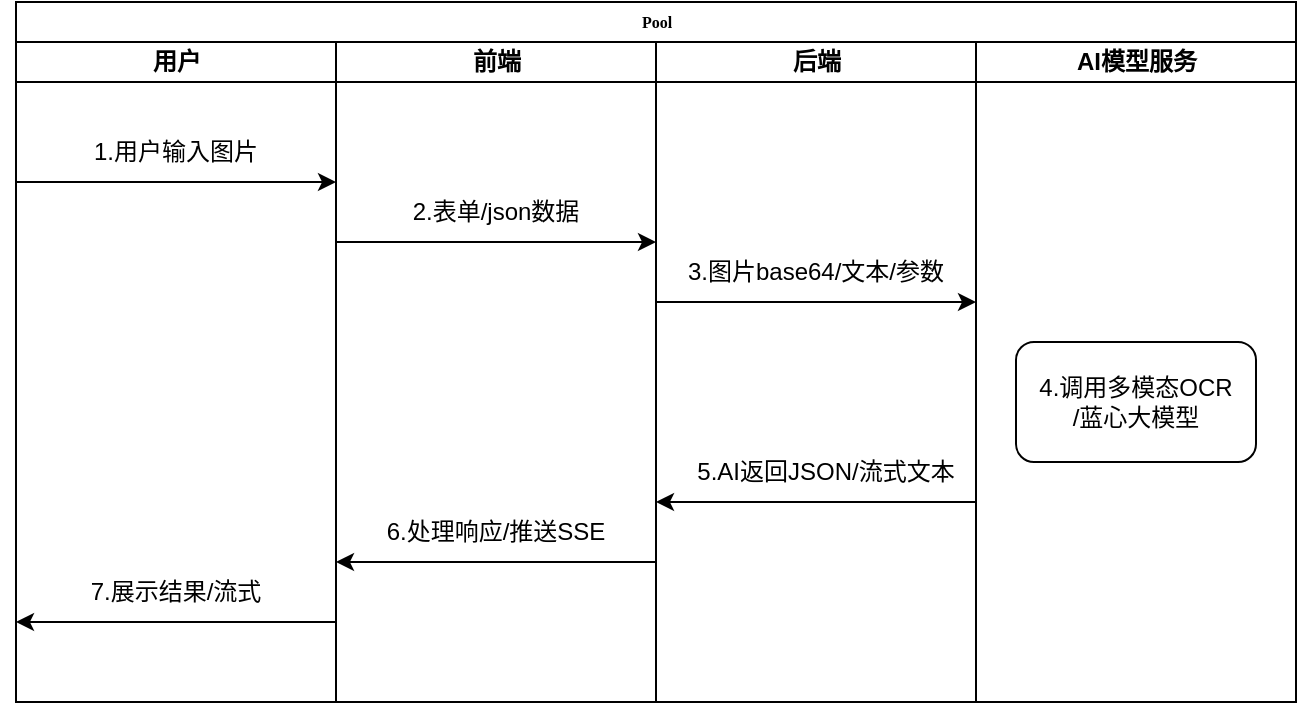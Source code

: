 <mxfile version="26.2.15">
  <diagram name="Page-1" id="74e2e168-ea6b-b213-b513-2b3c1d86103e">
    <mxGraphModel dx="1165" dy="671" grid="1" gridSize="10" guides="1" tooltips="1" connect="1" arrows="1" fold="1" page="1" pageScale="1" pageWidth="1100" pageHeight="850" background="none" math="0" shadow="0">
      <root>
        <mxCell id="0" />
        <mxCell id="1" parent="0" />
        <mxCell id="77e6c97f196da883-1" value="Pool" style="swimlane;html=1;childLayout=stackLayout;startSize=20;rounded=0;shadow=0;labelBackgroundColor=none;strokeWidth=1;fontFamily=Verdana;fontSize=8;align=center;" parent="1" vertex="1">
          <mxGeometry x="230" y="190" width="640" height="350" as="geometry" />
        </mxCell>
        <mxCell id="77e6c97f196da883-2" value="用户" style="swimlane;html=1;startSize=20;" parent="77e6c97f196da883-1" vertex="1">
          <mxGeometry y="20" width="160" height="330" as="geometry" />
        </mxCell>
        <mxCell id="W4Wita97qa8U8lt0EN9I-2" value="" style="endArrow=classic;html=1;rounded=0;" edge="1" parent="77e6c97f196da883-2">
          <mxGeometry width="50" height="50" relative="1" as="geometry">
            <mxPoint y="70" as="sourcePoint" />
            <mxPoint x="160" y="70" as="targetPoint" />
          </mxGeometry>
        </mxCell>
        <mxCell id="W4Wita97qa8U8lt0EN9I-3" value="1.用户输入图片" style="text;html=1;align=center;verticalAlign=middle;whiteSpace=wrap;rounded=0;" vertex="1" parent="77e6c97f196da883-2">
          <mxGeometry x="30" y="40" width="100" height="30" as="geometry" />
        </mxCell>
        <mxCell id="W4Wita97qa8U8lt0EN9I-12" value="" style="endArrow=classic;html=1;rounded=0;" edge="1" parent="77e6c97f196da883-2">
          <mxGeometry width="50" height="50" relative="1" as="geometry">
            <mxPoint x="160" y="290" as="sourcePoint" />
            <mxPoint y="290" as="targetPoint" />
          </mxGeometry>
        </mxCell>
        <mxCell id="W4Wita97qa8U8lt0EN9I-16" value="7.展示结果/流式" style="text;html=1;align=center;verticalAlign=middle;whiteSpace=wrap;rounded=0;" vertex="1" parent="77e6c97f196da883-2">
          <mxGeometry x="20" y="260" width="120" height="30" as="geometry" />
        </mxCell>
        <mxCell id="77e6c97f196da883-3" value="前端" style="swimlane;html=1;startSize=20;" parent="77e6c97f196da883-1" vertex="1">
          <mxGeometry x="160" y="20" width="160" height="330" as="geometry" />
        </mxCell>
        <mxCell id="W4Wita97qa8U8lt0EN9I-4" value="" style="endArrow=classic;html=1;rounded=0;" edge="1" parent="77e6c97f196da883-3">
          <mxGeometry width="50" height="50" relative="1" as="geometry">
            <mxPoint y="100" as="sourcePoint" />
            <mxPoint x="160" y="100" as="targetPoint" />
          </mxGeometry>
        </mxCell>
        <mxCell id="W4Wita97qa8U8lt0EN9I-5" value="2.表单/json数据" style="text;html=1;align=center;verticalAlign=middle;whiteSpace=wrap;rounded=0;" vertex="1" parent="77e6c97f196da883-3">
          <mxGeometry x="30" y="70" width="100" height="30" as="geometry" />
        </mxCell>
        <mxCell id="W4Wita97qa8U8lt0EN9I-11" value="" style="endArrow=classic;html=1;rounded=0;" edge="1" parent="77e6c97f196da883-3">
          <mxGeometry width="50" height="50" relative="1" as="geometry">
            <mxPoint x="160" y="260" as="sourcePoint" />
            <mxPoint y="260" as="targetPoint" />
          </mxGeometry>
        </mxCell>
        <mxCell id="W4Wita97qa8U8lt0EN9I-15" value="6.处理响应/推送SSE" style="text;html=1;align=center;verticalAlign=middle;whiteSpace=wrap;rounded=0;" vertex="1" parent="77e6c97f196da883-3">
          <mxGeometry x="20" y="230" width="120" height="30" as="geometry" />
        </mxCell>
        <mxCell id="77e6c97f196da883-4" value="后端" style="swimlane;html=1;startSize=20;" parent="77e6c97f196da883-1" vertex="1">
          <mxGeometry x="320" y="20" width="160" height="330" as="geometry" />
        </mxCell>
        <mxCell id="W4Wita97qa8U8lt0EN9I-6" value="" style="endArrow=classic;html=1;rounded=0;" edge="1" parent="77e6c97f196da883-4">
          <mxGeometry width="50" height="50" relative="1" as="geometry">
            <mxPoint y="130" as="sourcePoint" />
            <mxPoint x="160" y="130" as="targetPoint" />
          </mxGeometry>
        </mxCell>
        <mxCell id="W4Wita97qa8U8lt0EN9I-7" value="3.图片base64/文本/参数" style="text;html=1;align=center;verticalAlign=middle;whiteSpace=wrap;rounded=0;" vertex="1" parent="77e6c97f196da883-4">
          <mxGeometry x="10" y="100" width="140" height="30" as="geometry" />
        </mxCell>
        <mxCell id="W4Wita97qa8U8lt0EN9I-10" value="" style="endArrow=classic;html=1;rounded=0;" edge="1" parent="77e6c97f196da883-4">
          <mxGeometry width="50" height="50" relative="1" as="geometry">
            <mxPoint x="160" y="230" as="sourcePoint" />
            <mxPoint y="230" as="targetPoint" />
            <Array as="points">
              <mxPoint x="80" y="230" />
            </Array>
          </mxGeometry>
        </mxCell>
        <mxCell id="W4Wita97qa8U8lt0EN9I-14" value="5.AI返回JSON/流式文本" style="text;html=1;align=center;verticalAlign=middle;whiteSpace=wrap;rounded=0;" vertex="1" parent="77e6c97f196da883-4">
          <mxGeometry x="10" y="200" width="150" height="30" as="geometry" />
        </mxCell>
        <mxCell id="77e6c97f196da883-5" value="AI模型服务" style="swimlane;html=1;startSize=20;" parent="77e6c97f196da883-1" vertex="1">
          <mxGeometry x="480" y="20" width="160" height="330" as="geometry" />
        </mxCell>
        <mxCell id="W4Wita97qa8U8lt0EN9I-17" value="4.调用多模态OCR&lt;div&gt;/蓝心大模型&lt;/div&gt;" style="rounded=1;whiteSpace=wrap;html=1;" vertex="1" parent="77e6c97f196da883-5">
          <mxGeometry x="20" y="150" width="120" height="60" as="geometry" />
        </mxCell>
      </root>
    </mxGraphModel>
  </diagram>
</mxfile>
